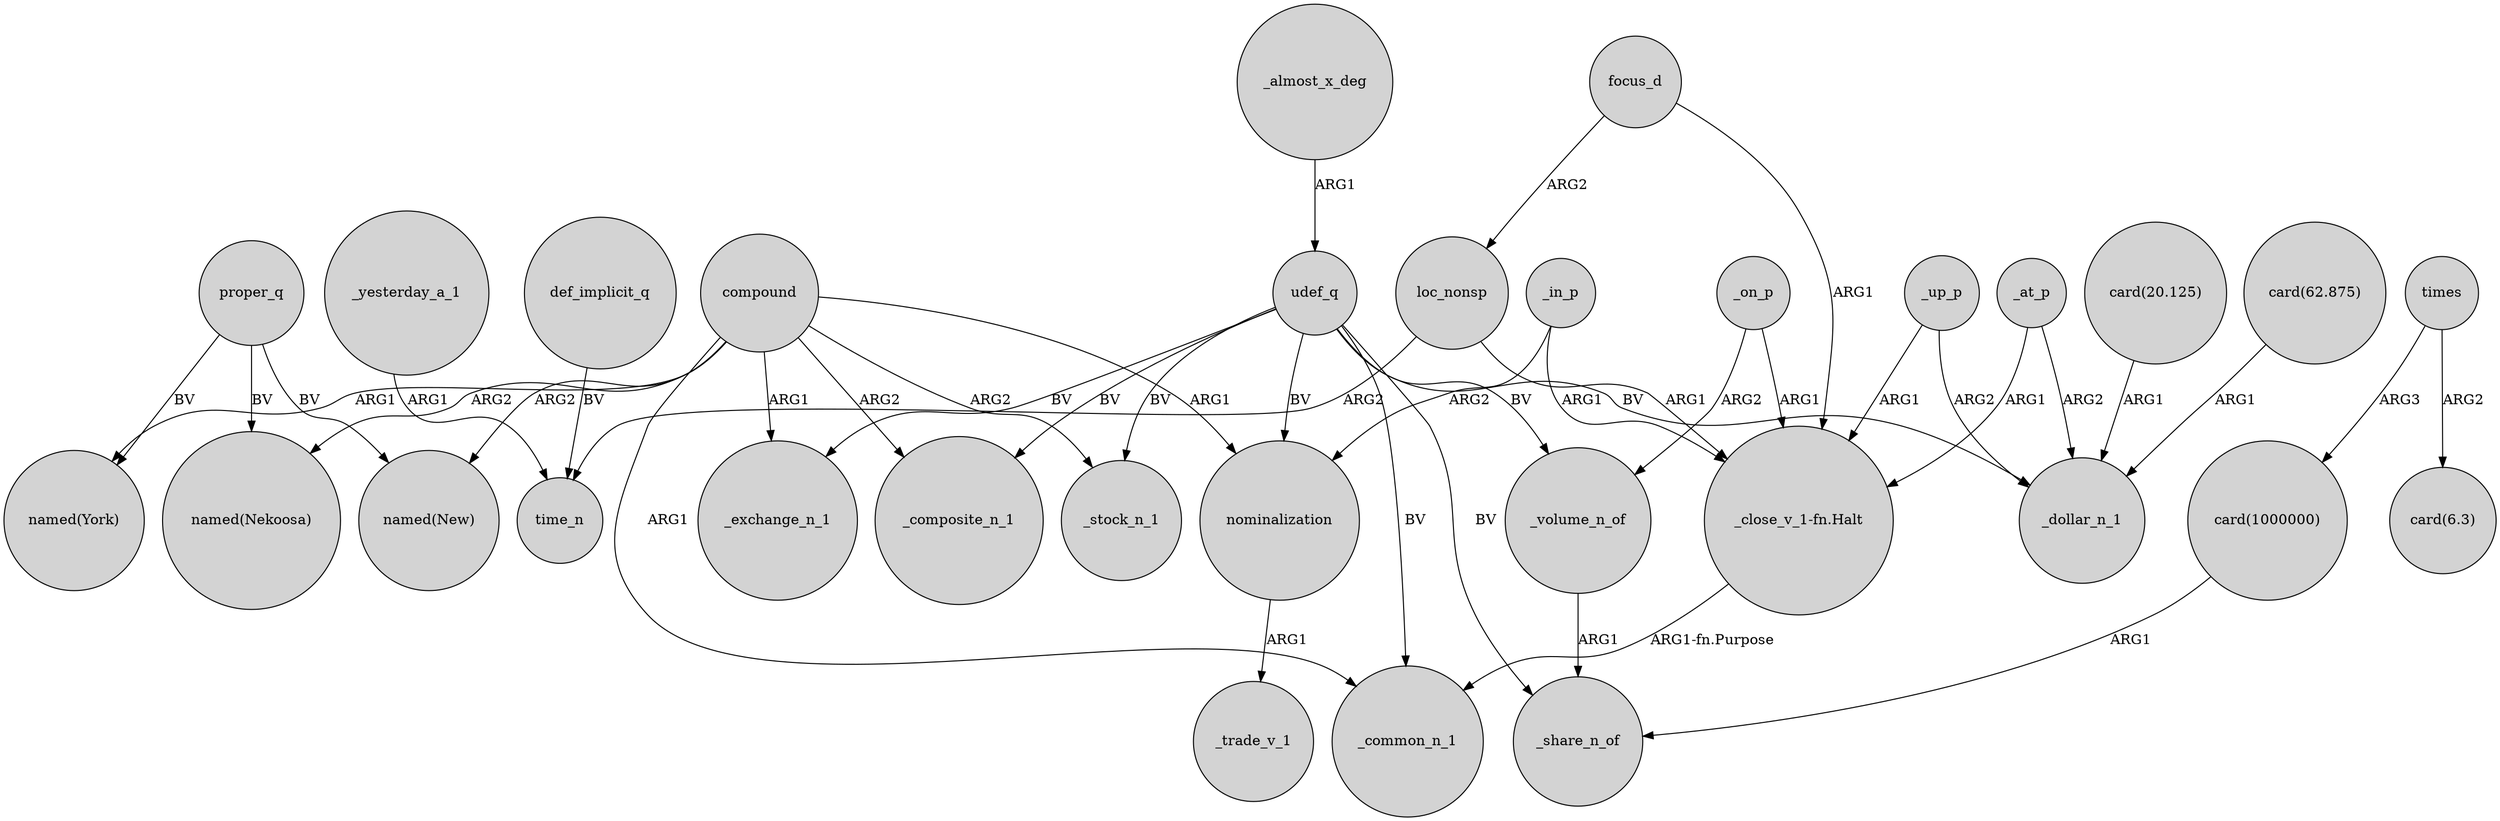 digraph {
	node [shape=circle style=filled]
	"card(62.875)" -> _dollar_n_1 [label=ARG1]
	focus_d -> "_close_v_1-fn.Halt" [label=ARG1]
	_in_p -> "_close_v_1-fn.Halt" [label=ARG1]
	proper_q -> "named(Nekoosa)" [label=BV]
	compound -> "named(New)" [label=ARG2]
	proper_q -> "named(New)" [label=BV]
	_on_p -> "_close_v_1-fn.Halt" [label=ARG1]
	udef_q -> nominalization [label=BV]
	udef_q -> _exchange_n_1 [label=BV]
	compound -> _common_n_1 [label=ARG1]
	times -> "card(1000000)" [label=ARG3]
	_yesterday_a_1 -> time_n [label=ARG1]
	loc_nonsp -> "_close_v_1-fn.Halt" [label=ARG1]
	focus_d -> loc_nonsp [label=ARG2]
	"card(20.125)" -> _dollar_n_1 [label=ARG1]
	udef_q -> _common_n_1 [label=BV]
	udef_q -> _volume_n_of [label=BV]
	compound -> _exchange_n_1 [label=ARG1]
	proper_q -> "named(York)" [label=BV]
	_up_p -> _dollar_n_1 [label=ARG2]
	compound -> nominalization [label=ARG1]
	_up_p -> "_close_v_1-fn.Halt" [label=ARG1]
	udef_q -> _stock_n_1 [label=BV]
	_at_p -> _dollar_n_1 [label=ARG2]
	udef_q -> _share_n_of [label=BV]
	_at_p -> "_close_v_1-fn.Halt" [label=ARG1]
	compound -> _stock_n_1 [label=ARG2]
	udef_q -> _dollar_n_1 [label=BV]
	"card(1000000)" -> _share_n_of [label=ARG1]
	_on_p -> _volume_n_of [label=ARG2]
	_volume_n_of -> _share_n_of [label=ARG1]
	udef_q -> _composite_n_1 [label=BV]
	_almost_x_deg -> udef_q [label=ARG1]
	loc_nonsp -> time_n [label=ARG2]
	compound -> "named(York)" [label=ARG1]
	def_implicit_q -> time_n [label=BV]
	_in_p -> nominalization [label=ARG2]
	compound -> _composite_n_1 [label=ARG2]
	times -> "card(6.3)" [label=ARG2]
	compound -> "named(Nekoosa)" [label=ARG2]
	"_close_v_1-fn.Halt" -> _common_n_1 [label="ARG1-fn.Purpose"]
	nominalization -> _trade_v_1 [label=ARG1]
}
